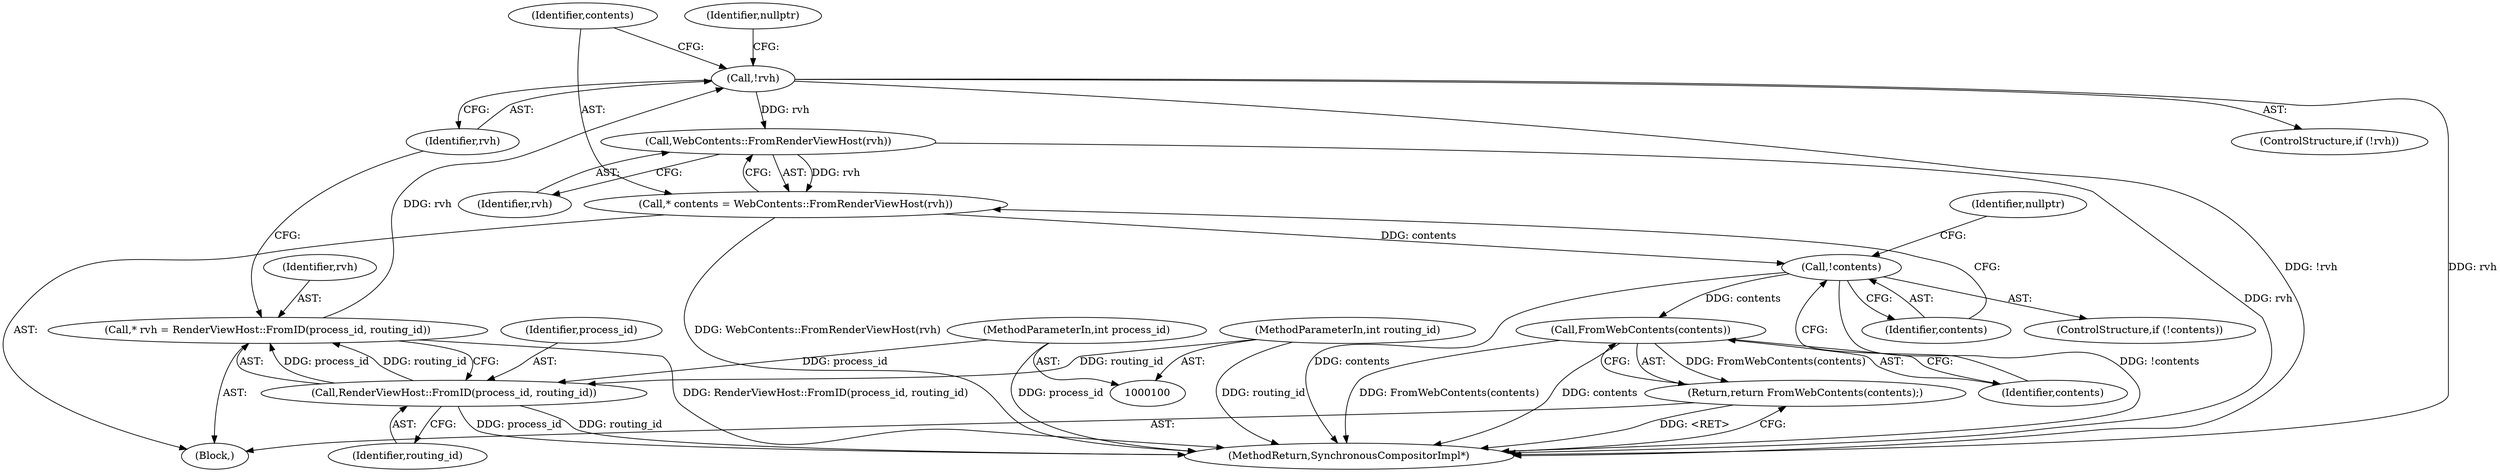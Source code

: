 digraph "0_Chrome_0e3d721470add955c056e3051614f58c7220e85b_6@pointer" {
"1000124" [label="(Call,WebContents::FromRenderViewHost(rvh))"];
"1000117" [label="(Call,!rvh)"];
"1000111" [label="(Call,* rvh = RenderViewHost::FromID(process_id, routing_id))"];
"1000113" [label="(Call,RenderViewHost::FromID(process_id, routing_id))"];
"1000101" [label="(MethodParameterIn,int process_id)"];
"1000102" [label="(MethodParameterIn,int routing_id)"];
"1000122" [label="(Call,* contents = WebContents::FromRenderViewHost(rvh))"];
"1000127" [label="(Call,!contents)"];
"1000132" [label="(Call,FromWebContents(contents))"];
"1000131" [label="(Return,return FromWebContents(contents);)"];
"1000128" [label="(Identifier,contents)"];
"1000113" [label="(Call,RenderViewHost::FromID(process_id, routing_id))"];
"1000112" [label="(Identifier,rvh)"];
"1000116" [label="(ControlStructure,if (!rvh))"];
"1000124" [label="(Call,WebContents::FromRenderViewHost(rvh))"];
"1000130" [label="(Identifier,nullptr)"];
"1000131" [label="(Return,return FromWebContents(contents);)"];
"1000123" [label="(Identifier,contents)"];
"1000122" [label="(Call,* contents = WebContents::FromRenderViewHost(rvh))"];
"1000101" [label="(MethodParameterIn,int process_id)"];
"1000133" [label="(Identifier,contents)"];
"1000126" [label="(ControlStructure,if (!contents))"];
"1000118" [label="(Identifier,rvh)"];
"1000102" [label="(MethodParameterIn,int routing_id)"];
"1000132" [label="(Call,FromWebContents(contents))"];
"1000127" [label="(Call,!contents)"];
"1000120" [label="(Identifier,nullptr)"];
"1000111" [label="(Call,* rvh = RenderViewHost::FromID(process_id, routing_id))"];
"1000115" [label="(Identifier,routing_id)"];
"1000134" [label="(MethodReturn,SynchronousCompositorImpl*)"];
"1000117" [label="(Call,!rvh)"];
"1000103" [label="(Block,)"];
"1000114" [label="(Identifier,process_id)"];
"1000125" [label="(Identifier,rvh)"];
"1000124" -> "1000122"  [label="AST: "];
"1000124" -> "1000125"  [label="CFG: "];
"1000125" -> "1000124"  [label="AST: "];
"1000122" -> "1000124"  [label="CFG: "];
"1000124" -> "1000134"  [label="DDG: rvh"];
"1000124" -> "1000122"  [label="DDG: rvh"];
"1000117" -> "1000124"  [label="DDG: rvh"];
"1000117" -> "1000116"  [label="AST: "];
"1000117" -> "1000118"  [label="CFG: "];
"1000118" -> "1000117"  [label="AST: "];
"1000120" -> "1000117"  [label="CFG: "];
"1000123" -> "1000117"  [label="CFG: "];
"1000117" -> "1000134"  [label="DDG: !rvh"];
"1000117" -> "1000134"  [label="DDG: rvh"];
"1000111" -> "1000117"  [label="DDG: rvh"];
"1000111" -> "1000103"  [label="AST: "];
"1000111" -> "1000113"  [label="CFG: "];
"1000112" -> "1000111"  [label="AST: "];
"1000113" -> "1000111"  [label="AST: "];
"1000118" -> "1000111"  [label="CFG: "];
"1000111" -> "1000134"  [label="DDG: RenderViewHost::FromID(process_id, routing_id)"];
"1000113" -> "1000111"  [label="DDG: process_id"];
"1000113" -> "1000111"  [label="DDG: routing_id"];
"1000113" -> "1000115"  [label="CFG: "];
"1000114" -> "1000113"  [label="AST: "];
"1000115" -> "1000113"  [label="AST: "];
"1000113" -> "1000134"  [label="DDG: process_id"];
"1000113" -> "1000134"  [label="DDG: routing_id"];
"1000101" -> "1000113"  [label="DDG: process_id"];
"1000102" -> "1000113"  [label="DDG: routing_id"];
"1000101" -> "1000100"  [label="AST: "];
"1000101" -> "1000134"  [label="DDG: process_id"];
"1000102" -> "1000100"  [label="AST: "];
"1000102" -> "1000134"  [label="DDG: routing_id"];
"1000122" -> "1000103"  [label="AST: "];
"1000123" -> "1000122"  [label="AST: "];
"1000128" -> "1000122"  [label="CFG: "];
"1000122" -> "1000134"  [label="DDG: WebContents::FromRenderViewHost(rvh)"];
"1000122" -> "1000127"  [label="DDG: contents"];
"1000127" -> "1000126"  [label="AST: "];
"1000127" -> "1000128"  [label="CFG: "];
"1000128" -> "1000127"  [label="AST: "];
"1000130" -> "1000127"  [label="CFG: "];
"1000133" -> "1000127"  [label="CFG: "];
"1000127" -> "1000134"  [label="DDG: !contents"];
"1000127" -> "1000134"  [label="DDG: contents"];
"1000127" -> "1000132"  [label="DDG: contents"];
"1000132" -> "1000131"  [label="AST: "];
"1000132" -> "1000133"  [label="CFG: "];
"1000133" -> "1000132"  [label="AST: "];
"1000131" -> "1000132"  [label="CFG: "];
"1000132" -> "1000134"  [label="DDG: FromWebContents(contents)"];
"1000132" -> "1000134"  [label="DDG: contents"];
"1000132" -> "1000131"  [label="DDG: FromWebContents(contents)"];
"1000131" -> "1000103"  [label="AST: "];
"1000134" -> "1000131"  [label="CFG: "];
"1000131" -> "1000134"  [label="DDG: <RET>"];
}
